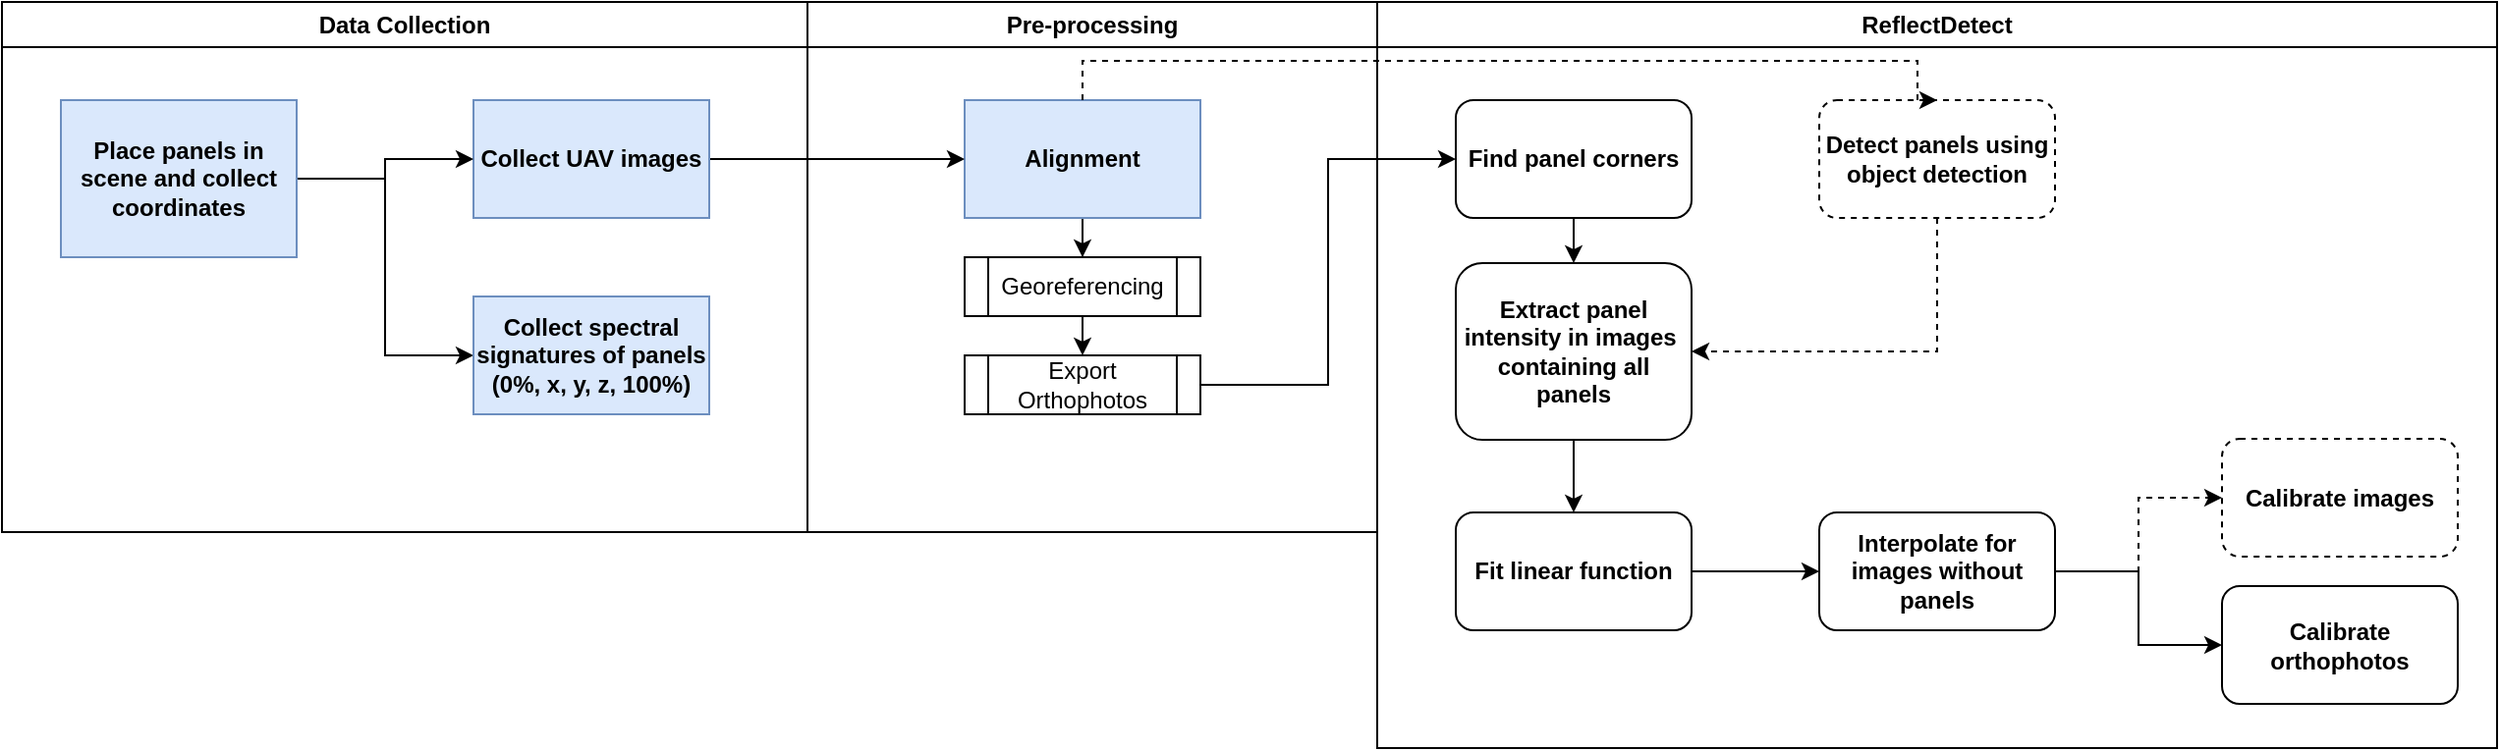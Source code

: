 <mxfile version="24.6.3" type="github">
  <diagram name="Page-1" id="fXdbvRqRzx_6RrFymYvP">
    <mxGraphModel dx="2447" dy="616" grid="1" gridSize="10" guides="1" tooltips="1" connect="1" arrows="1" fold="1" page="1" pageScale="1" pageWidth="850" pageHeight="1100" math="0" shadow="0">
      <root>
        <mxCell id="0" />
        <mxCell id="1" parent="0" />
        <mxCell id="GMZTZUK8FvGoUD8qmyYf-41" value="Pre-processing" style="swimlane;whiteSpace=wrap;html=1;" parent="1" vertex="1">
          <mxGeometry x="-300" width="290" height="270" as="geometry" />
        </mxCell>
        <mxCell id="GMZTZUK8FvGoUD8qmyYf-62" style="edgeStyle=orthogonalEdgeStyle;rounded=0;orthogonalLoop=1;jettySize=auto;html=1;entryX=0.5;entryY=0;entryDx=0;entryDy=0;" parent="GMZTZUK8FvGoUD8qmyYf-41" source="GMZTZUK8FvGoUD8qmyYf-42" target="GMZTZUK8FvGoUD8qmyYf-55" edge="1">
          <mxGeometry relative="1" as="geometry" />
        </mxCell>
        <mxCell id="GMZTZUK8FvGoUD8qmyYf-42" value="Alignment" style="rounded=0;whiteSpace=wrap;html=1;fontStyle=1;fillColor=#dae8fc;strokeColor=#6c8ebf;" parent="GMZTZUK8FvGoUD8qmyYf-41" vertex="1">
          <mxGeometry x="80" y="50" width="120" height="60" as="geometry" />
        </mxCell>
        <mxCell id="GMZTZUK8FvGoUD8qmyYf-63" style="edgeStyle=orthogonalEdgeStyle;rounded=0;orthogonalLoop=1;jettySize=auto;html=1;exitX=0.5;exitY=1;exitDx=0;exitDy=0;entryX=0.5;entryY=0;entryDx=0;entryDy=0;" parent="GMZTZUK8FvGoUD8qmyYf-41" source="GMZTZUK8FvGoUD8qmyYf-55" target="GMZTZUK8FvGoUD8qmyYf-59" edge="1">
          <mxGeometry relative="1" as="geometry">
            <mxPoint x="140.0" y="195" as="targetPoint" />
          </mxGeometry>
        </mxCell>
        <mxCell id="GMZTZUK8FvGoUD8qmyYf-55" value="Georeferencing" style="shape=process;whiteSpace=wrap;html=1;backgroundOutline=1;" parent="GMZTZUK8FvGoUD8qmyYf-41" vertex="1">
          <mxGeometry x="80" y="130" width="120" height="30" as="geometry" />
        </mxCell>
        <mxCell id="GMZTZUK8FvGoUD8qmyYf-59" value="Export Orthophotos" style="shape=process;whiteSpace=wrap;html=1;backgroundOutline=1;" parent="GMZTZUK8FvGoUD8qmyYf-41" vertex="1">
          <mxGeometry x="80" y="180" width="120" height="30" as="geometry" />
        </mxCell>
        <mxCell id="GMZTZUK8FvGoUD8qmyYf-49" style="edgeStyle=orthogonalEdgeStyle;rounded=0;orthogonalLoop=1;jettySize=auto;html=1;" parent="1" source="GMZTZUK8FvGoUD8qmyYf-3" target="GMZTZUK8FvGoUD8qmyYf-42" edge="1">
          <mxGeometry relative="1" as="geometry" />
        </mxCell>
        <mxCell id="GMZTZUK8FvGoUD8qmyYf-43" value="ReflectDetect" style="swimlane;whiteSpace=wrap;html=1;" parent="1" vertex="1">
          <mxGeometry x="-10" width="570" height="380" as="geometry" />
        </mxCell>
        <mxCell id="cwKZqD7MPk4A5C6JW0vf-3" style="edgeStyle=orthogonalEdgeStyle;rounded=0;orthogonalLoop=1;jettySize=auto;html=1;exitX=0.5;exitY=1;exitDx=0;exitDy=0;entryX=0.5;entryY=0;entryDx=0;entryDy=0;" parent="GMZTZUK8FvGoUD8qmyYf-43" source="GMZTZUK8FvGoUD8qmyYf-10" target="GMZTZUK8FvGoUD8qmyYf-19" edge="1">
          <mxGeometry relative="1" as="geometry" />
        </mxCell>
        <mxCell id="GMZTZUK8FvGoUD8qmyYf-10" value="Find panel corners " style="rounded=1;whiteSpace=wrap;html=1;fontStyle=1" parent="GMZTZUK8FvGoUD8qmyYf-43" vertex="1">
          <mxGeometry x="40" y="50" width="120" height="60" as="geometry" />
        </mxCell>
        <mxCell id="GMZTZUK8FvGoUD8qmyYf-19" value="&lt;div&gt;Extract panel intensity in images&amp;nbsp;&lt;/div&gt;&lt;div&gt;containing all panels &lt;br&gt;&lt;/div&gt;" style="rounded=1;whiteSpace=wrap;html=1;fontStyle=1" parent="GMZTZUK8FvGoUD8qmyYf-43" vertex="1">
          <mxGeometry x="40" y="133" width="120" height="90" as="geometry" />
        </mxCell>
        <mxCell id="cwKZqD7MPk4A5C6JW0vf-4" style="edgeStyle=orthogonalEdgeStyle;rounded=0;orthogonalLoop=1;jettySize=auto;html=1;exitX=0.5;exitY=1;exitDx=0;exitDy=0;entryX=0.5;entryY=0;entryDx=0;entryDy=0;" parent="GMZTZUK8FvGoUD8qmyYf-43" source="GMZTZUK8FvGoUD8qmyYf-19" target="GMZTZUK8FvGoUD8qmyYf-31" edge="1">
          <mxGeometry relative="1" as="geometry">
            <mxPoint x="200" y="522" as="sourcePoint" />
          </mxGeometry>
        </mxCell>
        <mxCell id="GMZTZUK8FvGoUD8qmyYf-79" style="edgeStyle=orthogonalEdgeStyle;rounded=0;orthogonalLoop=1;jettySize=auto;html=1;exitX=0.5;exitY=1;exitDx=0;exitDy=0;dashed=1;entryX=1;entryY=0.5;entryDx=0;entryDy=0;" parent="GMZTZUK8FvGoUD8qmyYf-43" source="GMZTZUK8FvGoUD8qmyYf-77" target="GMZTZUK8FvGoUD8qmyYf-19" edge="1">
          <mxGeometry relative="1" as="geometry">
            <mxPoint x="280" y="255" as="targetPoint" />
          </mxGeometry>
        </mxCell>
        <mxCell id="GMZTZUK8FvGoUD8qmyYf-77" value="&lt;div&gt;Detect panels using &lt;br&gt;&lt;/div&gt;object detection" style="rounded=1;whiteSpace=wrap;html=1;dashed=1;fontStyle=1" parent="GMZTZUK8FvGoUD8qmyYf-43" vertex="1">
          <mxGeometry x="225" y="50" width="120" height="60" as="geometry" />
        </mxCell>
        <mxCell id="GMZTZUK8FvGoUD8qmyYf-31" value="Fit linear function" style="rounded=1;whiteSpace=wrap;html=1;fontStyle=1" parent="GMZTZUK8FvGoUD8qmyYf-43" vertex="1">
          <mxGeometry x="40" y="260" width="120" height="60" as="geometry" />
        </mxCell>
        <mxCell id="GMZTZUK8FvGoUD8qmyYf-33" value="&lt;div&gt;Calibrate orthophotos&lt;/div&gt;" style="rounded=1;whiteSpace=wrap;html=1;fontStyle=1" parent="GMZTZUK8FvGoUD8qmyYf-43" vertex="1">
          <mxGeometry x="430" y="297.5" width="120" height="60" as="geometry" />
        </mxCell>
        <mxCell id="GMZTZUK8FvGoUD8qmyYf-30" style="edgeStyle=orthogonalEdgeStyle;rounded=0;orthogonalLoop=1;jettySize=auto;html=1;exitX=1;exitY=0.5;exitDx=0;exitDy=0;entryX=0;entryY=0.5;entryDx=0;entryDy=0;" parent="GMZTZUK8FvGoUD8qmyYf-43" source="cwKZqD7MPk4A5C6JW0vf-1" target="GMZTZUK8FvGoUD8qmyYf-33" edge="1">
          <mxGeometry relative="1" as="geometry" />
        </mxCell>
        <mxCell id="GMZTZUK8FvGoUD8qmyYf-32" value="&lt;div&gt;Calibrate images&lt;/div&gt;" style="rounded=1;whiteSpace=wrap;html=1;dashed=1;fontStyle=1" parent="GMZTZUK8FvGoUD8qmyYf-43" vertex="1">
          <mxGeometry x="430" y="222.5" width="120" height="60" as="geometry" />
        </mxCell>
        <mxCell id="cwKZqD7MPk4A5C6JW0vf-2" value="" style="edgeStyle=orthogonalEdgeStyle;rounded=0;orthogonalLoop=1;jettySize=auto;html=1;exitX=1;exitY=0.5;exitDx=0;exitDy=0;entryX=0;entryY=0.5;entryDx=0;entryDy=0;" parent="GMZTZUK8FvGoUD8qmyYf-43" source="GMZTZUK8FvGoUD8qmyYf-31" target="cwKZqD7MPk4A5C6JW0vf-1" edge="1">
          <mxGeometry relative="1" as="geometry">
            <mxPoint x="410" y="680" as="sourcePoint" />
            <mxPoint x="690" y="520" as="targetPoint" />
          </mxGeometry>
        </mxCell>
        <mxCell id="cwKZqD7MPk4A5C6JW0vf-5" style="edgeStyle=orthogonalEdgeStyle;rounded=0;orthogonalLoop=1;jettySize=auto;html=1;exitX=1;exitY=0.5;exitDx=0;exitDy=0;entryX=0;entryY=0.5;entryDx=0;entryDy=0;dashed=1;" parent="GMZTZUK8FvGoUD8qmyYf-43" source="cwKZqD7MPk4A5C6JW0vf-1" target="GMZTZUK8FvGoUD8qmyYf-32" edge="1">
          <mxGeometry relative="1" as="geometry" />
        </mxCell>
        <mxCell id="cwKZqD7MPk4A5C6JW0vf-1" value="Interpolate  for images without panels" style="rounded=1;whiteSpace=wrap;html=1;fontStyle=1" parent="GMZTZUK8FvGoUD8qmyYf-43" vertex="1">
          <mxGeometry x="225" y="260" width="120" height="60" as="geometry" />
        </mxCell>
        <mxCell id="GMZTZUK8FvGoUD8qmyYf-61" style="edgeStyle=orthogonalEdgeStyle;rounded=0;orthogonalLoop=1;jettySize=auto;html=1;entryX=0;entryY=0.5;entryDx=0;entryDy=0;" parent="1" source="GMZTZUK8FvGoUD8qmyYf-59" target="GMZTZUK8FvGoUD8qmyYf-10" edge="1">
          <mxGeometry relative="1" as="geometry">
            <mxPoint x="80" y="80" as="targetPoint" />
          </mxGeometry>
        </mxCell>
        <mxCell id="GMZTZUK8FvGoUD8qmyYf-64" value="Data Collection" style="swimlane;whiteSpace=wrap;html=1;" parent="1" vertex="1">
          <mxGeometry x="-710" width="410" height="270" as="geometry" />
        </mxCell>
        <mxCell id="GMZTZUK8FvGoUD8qmyYf-3" value="&lt;div&gt;Collect UAV images &lt;br&gt;&lt;/div&gt;" style="rounded=0;whiteSpace=wrap;html=1;fontStyle=1;fillColor=#dae8fc;strokeColor=#6c8ebf;" parent="GMZTZUK8FvGoUD8qmyYf-64" vertex="1">
          <mxGeometry x="240" y="50" width="120" height="60" as="geometry" />
        </mxCell>
        <mxCell id="GMZTZUK8FvGoUD8qmyYf-66" style="edgeStyle=orthogonalEdgeStyle;rounded=0;orthogonalLoop=1;jettySize=auto;html=1;entryX=0;entryY=0.5;entryDx=0;entryDy=0;" parent="GMZTZUK8FvGoUD8qmyYf-64" source="GMZTZUK8FvGoUD8qmyYf-65" target="GMZTZUK8FvGoUD8qmyYf-3" edge="1">
          <mxGeometry relative="1" as="geometry" />
        </mxCell>
        <mxCell id="GMZTZUK8FvGoUD8qmyYf-70" style="edgeStyle=orthogonalEdgeStyle;rounded=0;orthogonalLoop=1;jettySize=auto;html=1;entryX=0;entryY=0.5;entryDx=0;entryDy=0;" parent="GMZTZUK8FvGoUD8qmyYf-64" source="GMZTZUK8FvGoUD8qmyYf-65" target="GMZTZUK8FvGoUD8qmyYf-69" edge="1">
          <mxGeometry relative="1" as="geometry" />
        </mxCell>
        <mxCell id="GMZTZUK8FvGoUD8qmyYf-65" value="&lt;div&gt;Place panels in scene and collect coordinates&lt;br&gt;&lt;/div&gt;" style="rounded=0;whiteSpace=wrap;html=1;fontStyle=1;fillColor=#dae8fc;strokeColor=#6c8ebf;" parent="GMZTZUK8FvGoUD8qmyYf-64" vertex="1">
          <mxGeometry x="30" y="50" width="120" height="80" as="geometry" />
        </mxCell>
        <mxCell id="GMZTZUK8FvGoUD8qmyYf-69" value="Collect spectral signatures of panels (0%, x, y, z, 100%)" style="rounded=0;whiteSpace=wrap;html=1;fontStyle=1;fillColor=#dae8fc;strokeColor=#6c8ebf;" parent="GMZTZUK8FvGoUD8qmyYf-64" vertex="1">
          <mxGeometry x="240" y="150" width="120" height="60" as="geometry" />
        </mxCell>
        <mxCell id="cwKZqD7MPk4A5C6JW0vf-6" style="edgeStyle=orthogonalEdgeStyle;rounded=0;orthogonalLoop=1;jettySize=auto;html=1;exitX=0.5;exitY=0;exitDx=0;exitDy=0;entryX=0.5;entryY=0;entryDx=0;entryDy=0;dashed=1;" parent="1" source="GMZTZUK8FvGoUD8qmyYf-42" target="GMZTZUK8FvGoUD8qmyYf-77" edge="1">
          <mxGeometry relative="1" as="geometry">
            <Array as="points">
              <mxPoint x="-160" y="30" />
              <mxPoint x="265" y="30" />
            </Array>
          </mxGeometry>
        </mxCell>
      </root>
    </mxGraphModel>
  </diagram>
</mxfile>
